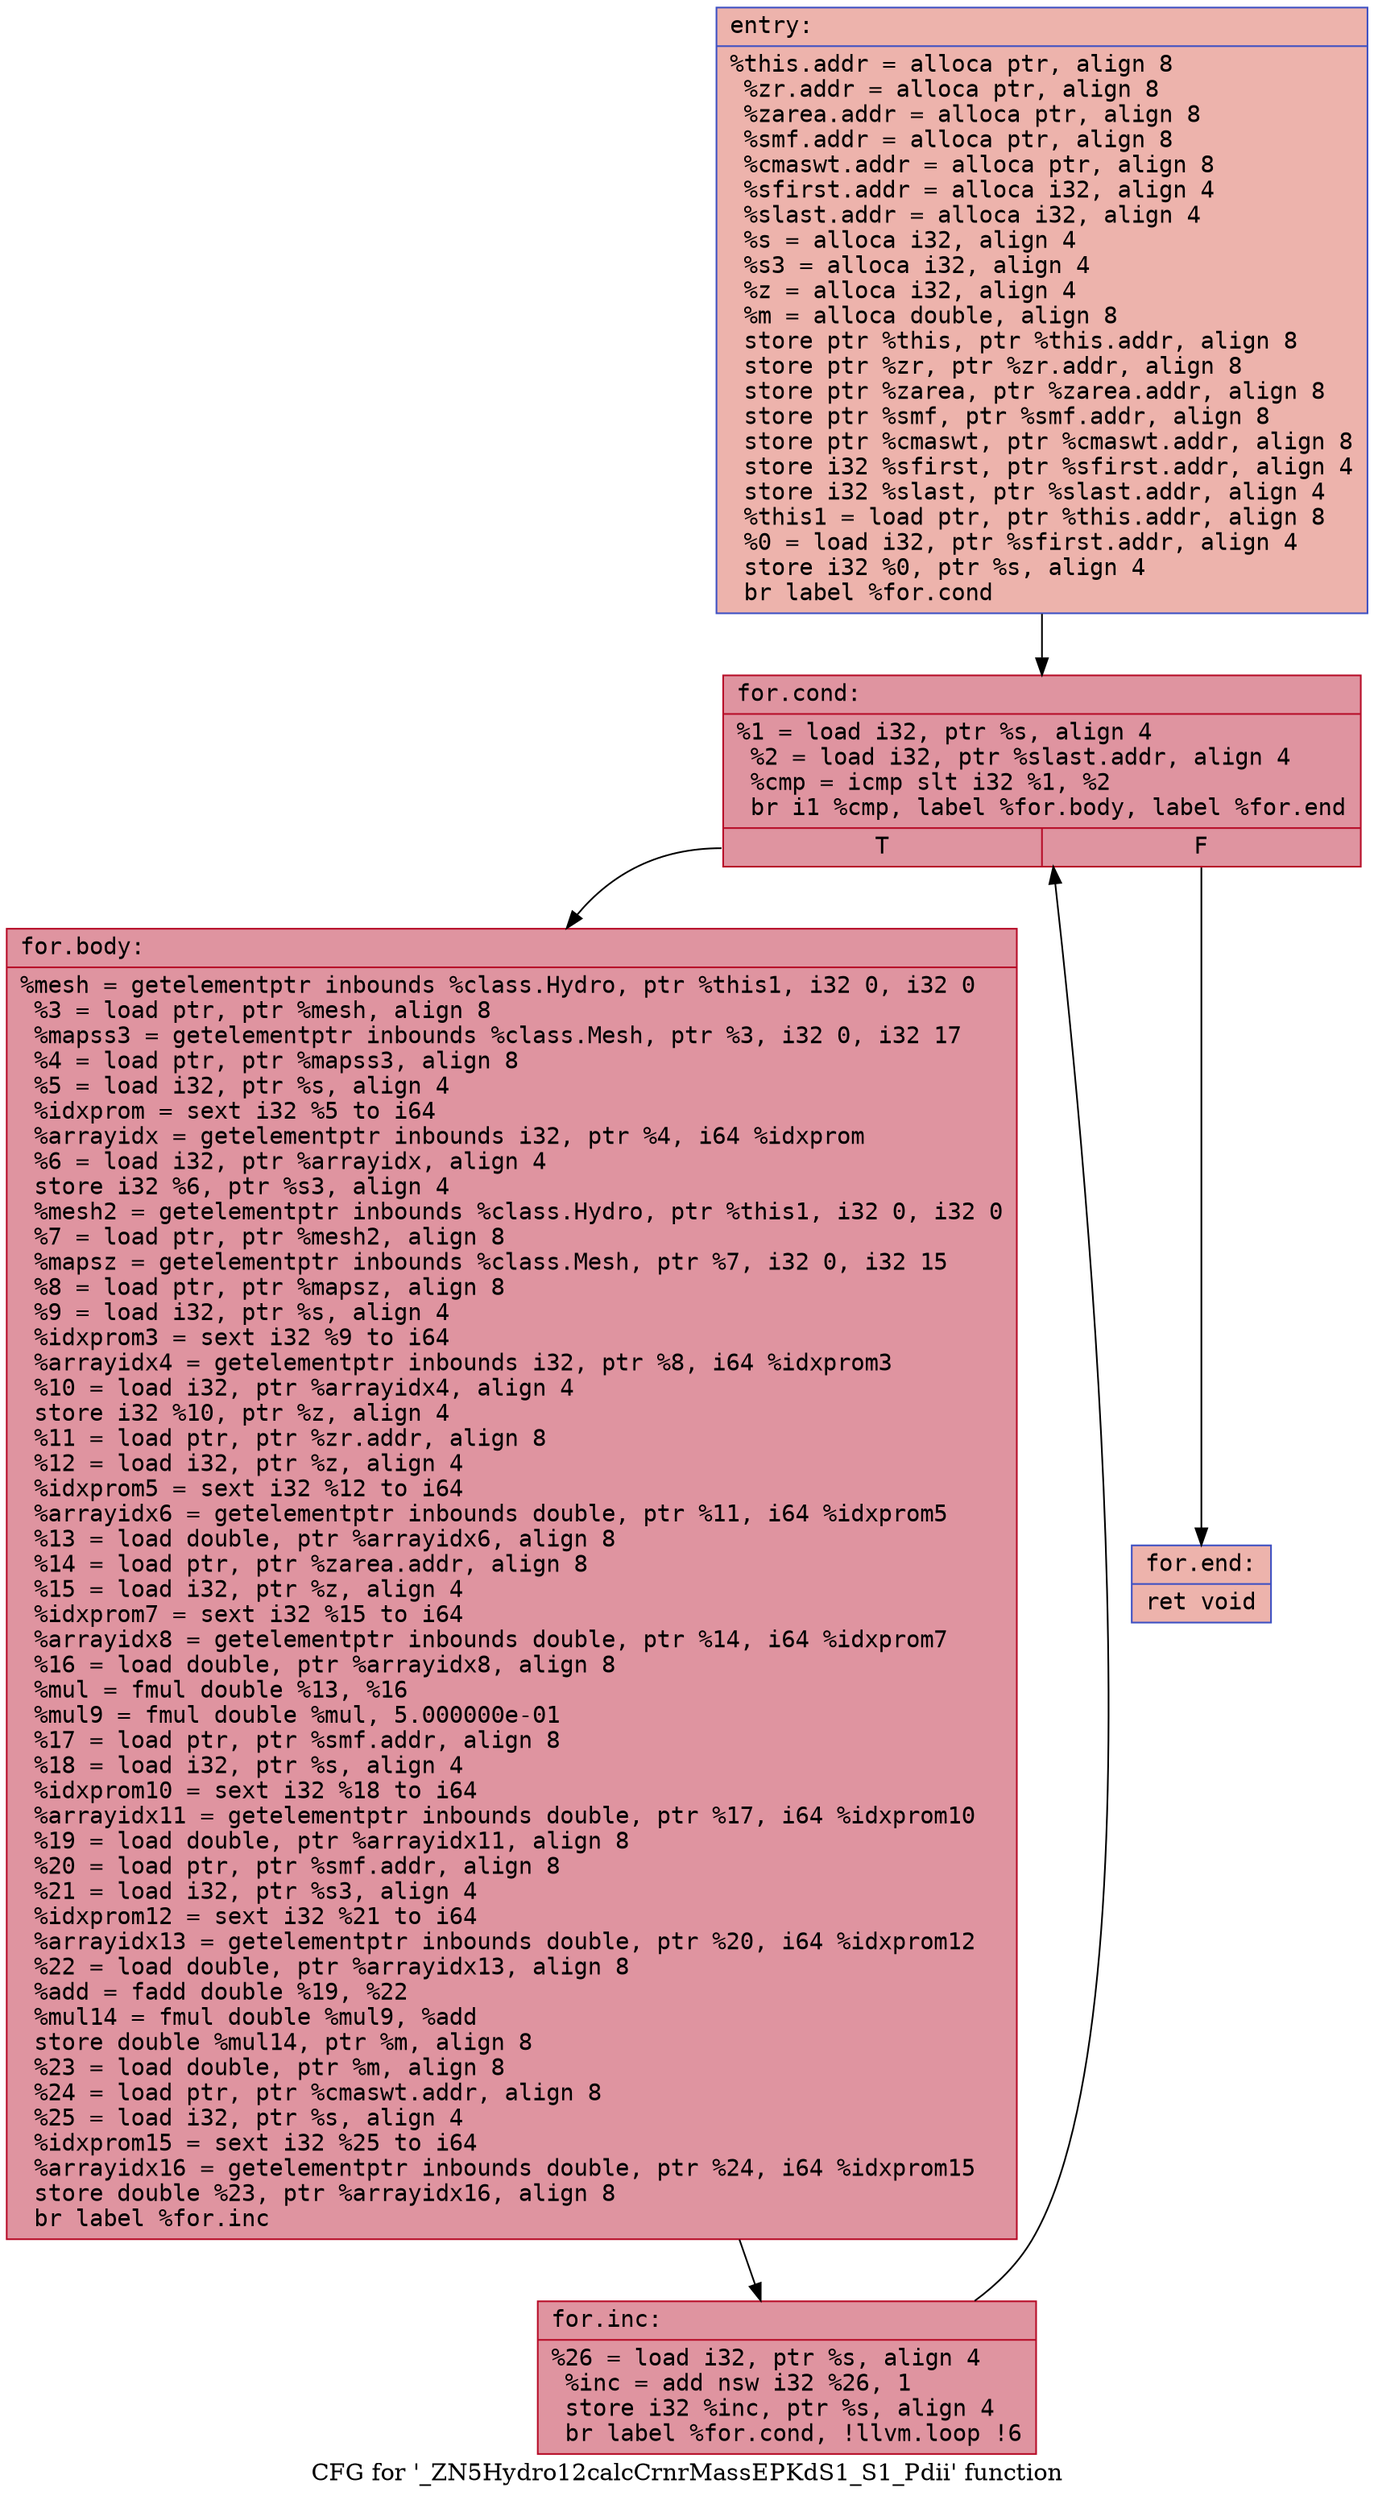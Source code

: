 digraph "CFG for '_ZN5Hydro12calcCrnrMassEPKdS1_S1_Pdii' function" {
	label="CFG for '_ZN5Hydro12calcCrnrMassEPKdS1_S1_Pdii' function";

	Node0x5618698bc950 [shape=record,color="#3d50c3ff", style=filled, fillcolor="#d6524470" fontname="Courier",label="{entry:\l|  %this.addr = alloca ptr, align 8\l  %zr.addr = alloca ptr, align 8\l  %zarea.addr = alloca ptr, align 8\l  %smf.addr = alloca ptr, align 8\l  %cmaswt.addr = alloca ptr, align 8\l  %sfirst.addr = alloca i32, align 4\l  %slast.addr = alloca i32, align 4\l  %s = alloca i32, align 4\l  %s3 = alloca i32, align 4\l  %z = alloca i32, align 4\l  %m = alloca double, align 8\l  store ptr %this, ptr %this.addr, align 8\l  store ptr %zr, ptr %zr.addr, align 8\l  store ptr %zarea, ptr %zarea.addr, align 8\l  store ptr %smf, ptr %smf.addr, align 8\l  store ptr %cmaswt, ptr %cmaswt.addr, align 8\l  store i32 %sfirst, ptr %sfirst.addr, align 4\l  store i32 %slast, ptr %slast.addr, align 4\l  %this1 = load ptr, ptr %this.addr, align 8\l  %0 = load i32, ptr %sfirst.addr, align 4\l  store i32 %0, ptr %s, align 4\l  br label %for.cond\l}"];
	Node0x5618698bc950 -> Node0x5618698bdba0[tooltip="entry -> for.cond\nProbability 100.00%" ];
	Node0x5618698bdba0 [shape=record,color="#b70d28ff", style=filled, fillcolor="#b70d2870" fontname="Courier",label="{for.cond:\l|  %1 = load i32, ptr %s, align 4\l  %2 = load i32, ptr %slast.addr, align 4\l  %cmp = icmp slt i32 %1, %2\l  br i1 %cmp, label %for.body, label %for.end\l|{<s0>T|<s1>F}}"];
	Node0x5618698bdba0:s0 -> Node0x5618698bde40[tooltip="for.cond -> for.body\nProbability 96.88%" ];
	Node0x5618698bdba0:s1 -> Node0x5618698bdec0[tooltip="for.cond -> for.end\nProbability 3.12%" ];
	Node0x5618698bde40 [shape=record,color="#b70d28ff", style=filled, fillcolor="#b70d2870" fontname="Courier",label="{for.body:\l|  %mesh = getelementptr inbounds %class.Hydro, ptr %this1, i32 0, i32 0\l  %3 = load ptr, ptr %mesh, align 8\l  %mapss3 = getelementptr inbounds %class.Mesh, ptr %3, i32 0, i32 17\l  %4 = load ptr, ptr %mapss3, align 8\l  %5 = load i32, ptr %s, align 4\l  %idxprom = sext i32 %5 to i64\l  %arrayidx = getelementptr inbounds i32, ptr %4, i64 %idxprom\l  %6 = load i32, ptr %arrayidx, align 4\l  store i32 %6, ptr %s3, align 4\l  %mesh2 = getelementptr inbounds %class.Hydro, ptr %this1, i32 0, i32 0\l  %7 = load ptr, ptr %mesh2, align 8\l  %mapsz = getelementptr inbounds %class.Mesh, ptr %7, i32 0, i32 15\l  %8 = load ptr, ptr %mapsz, align 8\l  %9 = load i32, ptr %s, align 4\l  %idxprom3 = sext i32 %9 to i64\l  %arrayidx4 = getelementptr inbounds i32, ptr %8, i64 %idxprom3\l  %10 = load i32, ptr %arrayidx4, align 4\l  store i32 %10, ptr %z, align 4\l  %11 = load ptr, ptr %zr.addr, align 8\l  %12 = load i32, ptr %z, align 4\l  %idxprom5 = sext i32 %12 to i64\l  %arrayidx6 = getelementptr inbounds double, ptr %11, i64 %idxprom5\l  %13 = load double, ptr %arrayidx6, align 8\l  %14 = load ptr, ptr %zarea.addr, align 8\l  %15 = load i32, ptr %z, align 4\l  %idxprom7 = sext i32 %15 to i64\l  %arrayidx8 = getelementptr inbounds double, ptr %14, i64 %idxprom7\l  %16 = load double, ptr %arrayidx8, align 8\l  %mul = fmul double %13, %16\l  %mul9 = fmul double %mul, 5.000000e-01\l  %17 = load ptr, ptr %smf.addr, align 8\l  %18 = load i32, ptr %s, align 4\l  %idxprom10 = sext i32 %18 to i64\l  %arrayidx11 = getelementptr inbounds double, ptr %17, i64 %idxprom10\l  %19 = load double, ptr %arrayidx11, align 8\l  %20 = load ptr, ptr %smf.addr, align 8\l  %21 = load i32, ptr %s3, align 4\l  %idxprom12 = sext i32 %21 to i64\l  %arrayidx13 = getelementptr inbounds double, ptr %20, i64 %idxprom12\l  %22 = load double, ptr %arrayidx13, align 8\l  %add = fadd double %19, %22\l  %mul14 = fmul double %mul9, %add\l  store double %mul14, ptr %m, align 8\l  %23 = load double, ptr %m, align 8\l  %24 = load ptr, ptr %cmaswt.addr, align 8\l  %25 = load i32, ptr %s, align 4\l  %idxprom15 = sext i32 %25 to i64\l  %arrayidx16 = getelementptr inbounds double, ptr %24, i64 %idxprom15\l  store double %23, ptr %arrayidx16, align 8\l  br label %for.inc\l}"];
	Node0x5618698bde40 -> Node0x5618698c0140[tooltip="for.body -> for.inc\nProbability 100.00%" ];
	Node0x5618698c0140 [shape=record,color="#b70d28ff", style=filled, fillcolor="#b70d2870" fontname="Courier",label="{for.inc:\l|  %26 = load i32, ptr %s, align 4\l  %inc = add nsw i32 %26, 1\l  store i32 %inc, ptr %s, align 4\l  br label %for.cond, !llvm.loop !6\l}"];
	Node0x5618698c0140 -> Node0x5618698bdba0[tooltip="for.inc -> for.cond\nProbability 100.00%" ];
	Node0x5618698bdec0 [shape=record,color="#3d50c3ff", style=filled, fillcolor="#d6524470" fontname="Courier",label="{for.end:\l|  ret void\l}"];
}
